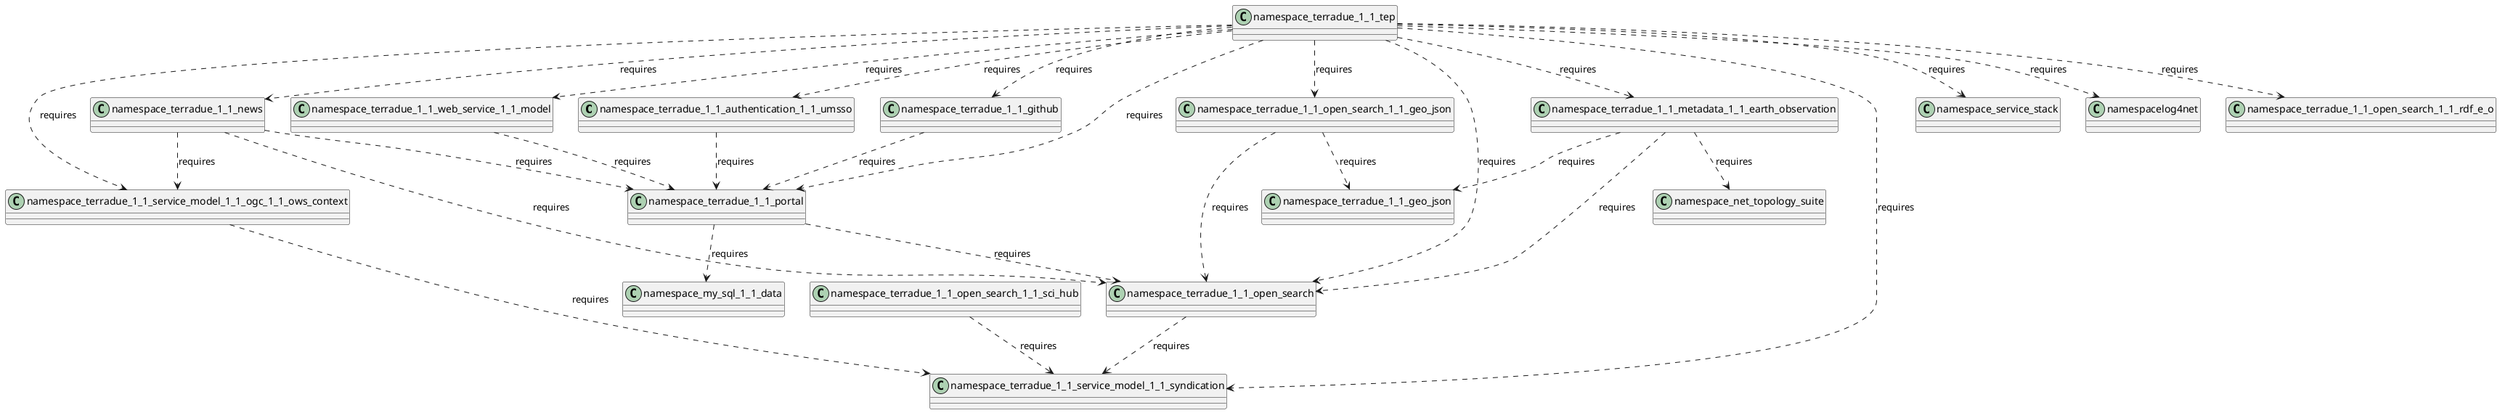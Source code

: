 @startuml
namespace_terradue_1_1_authentication_1_1_umsso  ..>  namespace_terradue_1_1_portal : requires
namespace_terradue_1_1_github  ..>  namespace_terradue_1_1_portal : requires
namespace_terradue_1_1_metadata_1_1_earth_observation  ..>  namespace_terradue_1_1_open_search : requires
namespace_terradue_1_1_metadata_1_1_earth_observation  ..>  namespace_terradue_1_1_geo_json : requires
namespace_terradue_1_1_metadata_1_1_earth_observation  ..>  namespace_net_topology_suite : requires
namespace_terradue_1_1_news  ..>  namespace_terradue_1_1_open_search : requires
namespace_terradue_1_1_news  ..>  namespace_terradue_1_1_service_model_1_1_ogc_1_1_ows_context : requires
namespace_terradue_1_1_news  ..>  namespace_terradue_1_1_portal : requires
namespace_terradue_1_1_open_search  ..>  namespace_terradue_1_1_service_model_1_1_syndication : requires
namespace_terradue_1_1_open_search_1_1_geo_json  ..>  namespace_terradue_1_1_open_search : requires
namespace_terradue_1_1_open_search_1_1_geo_json  ..>  namespace_terradue_1_1_geo_json : requires
namespace_terradue_1_1_open_search_1_1_sci_hub  ..>  namespace_terradue_1_1_service_model_1_1_syndication : requires
namespace_terradue_1_1_portal  ..>  namespace_terradue_1_1_open_search : requires
namespace_terradue_1_1_portal  ..>  namespace_my_sql_1_1_data : requires
namespace_terradue_1_1_service_model_1_1_ogc_1_1_ows_context  ..>  namespace_terradue_1_1_service_model_1_1_syndication : requires
namespace_terradue_1_1_tep  ..>  namespace_terradue_1_1_open_search : requires
namespace_terradue_1_1_tep  ..>  namespace_service_stack : requires
namespace_terradue_1_1_tep  ..>  namespacelog4net : requires
namespace_terradue_1_1_tep  ..>  namespace_terradue_1_1_portal : requires
namespace_terradue_1_1_tep  ..>  namespace_terradue_1_1_authentication_1_1_umsso : requires
namespace_terradue_1_1_tep  ..>  namespace_terradue_1_1_github : requires
namespace_terradue_1_1_tep  ..>  namespace_terradue_1_1_metadata_1_1_earth_observation : requires
namespace_terradue_1_1_tep  ..>  namespace_terradue_1_1_news : requires
namespace_terradue_1_1_tep  ..>  namespace_terradue_1_1_open_search_1_1_geo_json : requires
namespace_terradue_1_1_tep  ..>  namespace_terradue_1_1_open_search_1_1_rdf_e_o : requires
namespace_terradue_1_1_tep  ..>  namespace_terradue_1_1_service_model_1_1_ogc_1_1_ows_context : requires
namespace_terradue_1_1_tep  ..>  namespace_terradue_1_1_service_model_1_1_syndication : requires
namespace_terradue_1_1_tep  ..>  namespace_terradue_1_1_web_service_1_1_model : requires
namespace_terradue_1_1_web_service_1_1_model  ..>  namespace_terradue_1_1_portal : requires
@enduml
